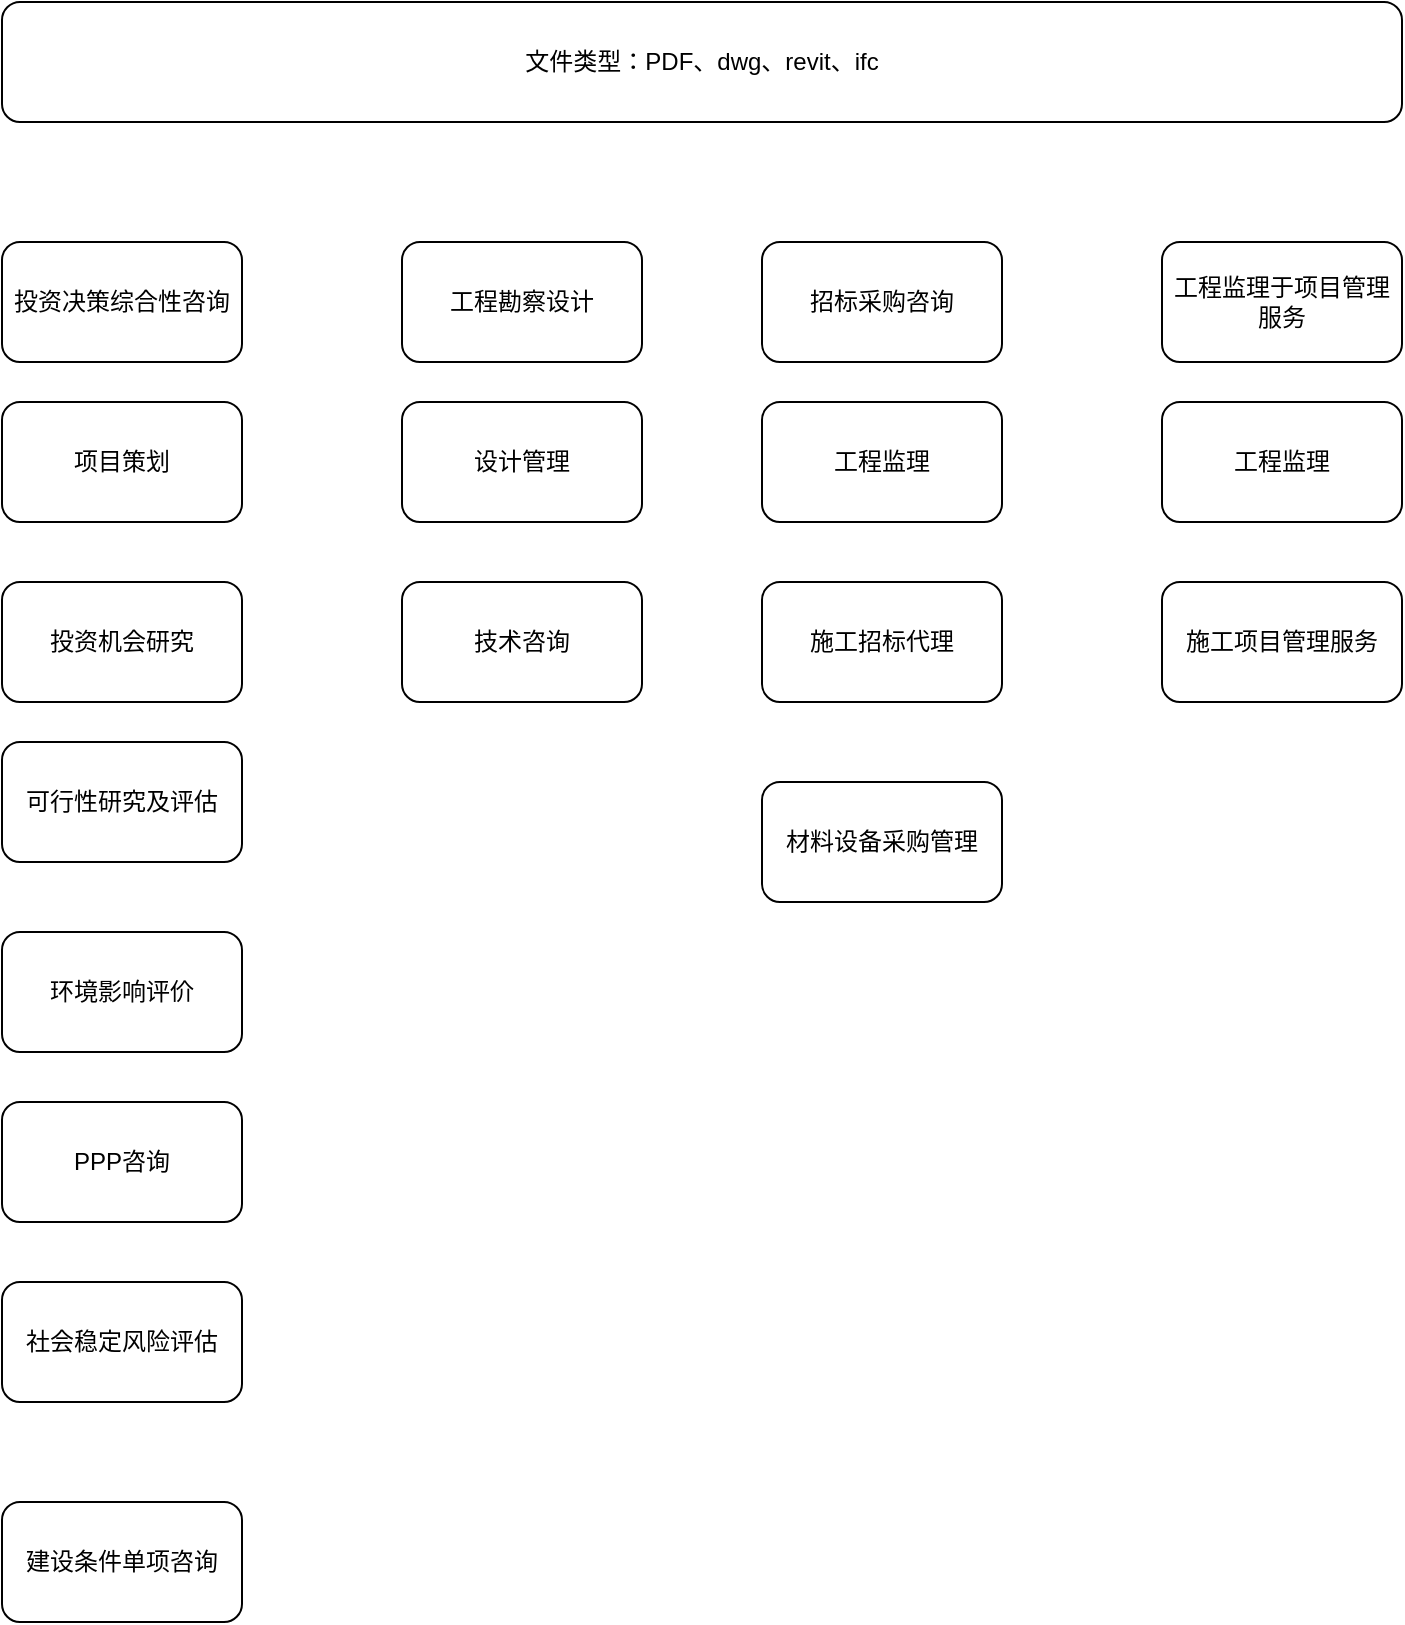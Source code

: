 <mxfile version="21.0.6" type="github">
  <diagram name="第 1 页" id="oCZl_pkfP-L_GXJR5iHR">
    <mxGraphModel dx="1434" dy="754" grid="1" gridSize="10" guides="1" tooltips="1" connect="1" arrows="1" fold="1" page="1" pageScale="1" pageWidth="827" pageHeight="1169" math="0" shadow="0">
      <root>
        <mxCell id="0" />
        <mxCell id="1" parent="0" />
        <mxCell id="isAaHnTiM0ybuFo7a36o-1" value="投资决策综合性咨询" style="rounded=1;whiteSpace=wrap;html=1;" vertex="1" parent="1">
          <mxGeometry x="40" y="180" width="120" height="60" as="geometry" />
        </mxCell>
        <mxCell id="isAaHnTiM0ybuFo7a36o-2" value="项目策划" style="rounded=1;whiteSpace=wrap;html=1;" vertex="1" parent="1">
          <mxGeometry x="40" y="260" width="120" height="60" as="geometry" />
        </mxCell>
        <mxCell id="isAaHnTiM0ybuFo7a36o-3" value="投资机会研究" style="rounded=1;whiteSpace=wrap;html=1;" vertex="1" parent="1">
          <mxGeometry x="40" y="350" width="120" height="60" as="geometry" />
        </mxCell>
        <mxCell id="isAaHnTiM0ybuFo7a36o-4" value="可行性研究及评估" style="rounded=1;whiteSpace=wrap;html=1;" vertex="1" parent="1">
          <mxGeometry x="40" y="430" width="120" height="60" as="geometry" />
        </mxCell>
        <mxCell id="isAaHnTiM0ybuFo7a36o-5" value="环境影响评价" style="rounded=1;whiteSpace=wrap;html=1;" vertex="1" parent="1">
          <mxGeometry x="40" y="525" width="120" height="60" as="geometry" />
        </mxCell>
        <mxCell id="isAaHnTiM0ybuFo7a36o-6" value="PPP咨询" style="rounded=1;whiteSpace=wrap;html=1;" vertex="1" parent="1">
          <mxGeometry x="40" y="610" width="120" height="60" as="geometry" />
        </mxCell>
        <mxCell id="isAaHnTiM0ybuFo7a36o-7" value="社会稳定风险评估" style="rounded=1;whiteSpace=wrap;html=1;" vertex="1" parent="1">
          <mxGeometry x="40" y="700" width="120" height="60" as="geometry" />
        </mxCell>
        <mxCell id="isAaHnTiM0ybuFo7a36o-8" value="建设条件单项咨询" style="rounded=1;whiteSpace=wrap;html=1;" vertex="1" parent="1">
          <mxGeometry x="40" y="810" width="120" height="60" as="geometry" />
        </mxCell>
        <mxCell id="isAaHnTiM0ybuFo7a36o-9" value="工程勘察设计" style="rounded=1;whiteSpace=wrap;html=1;" vertex="1" parent="1">
          <mxGeometry x="240" y="180" width="120" height="60" as="geometry" />
        </mxCell>
        <mxCell id="isAaHnTiM0ybuFo7a36o-10" value="设计管理" style="rounded=1;whiteSpace=wrap;html=1;" vertex="1" parent="1">
          <mxGeometry x="240" y="260" width="120" height="60" as="geometry" />
        </mxCell>
        <mxCell id="isAaHnTiM0ybuFo7a36o-11" value="技术咨询" style="rounded=1;whiteSpace=wrap;html=1;" vertex="1" parent="1">
          <mxGeometry x="240" y="350" width="120" height="60" as="geometry" />
        </mxCell>
        <mxCell id="isAaHnTiM0ybuFo7a36o-12" value="招标采购咨询" style="rounded=1;whiteSpace=wrap;html=1;" vertex="1" parent="1">
          <mxGeometry x="420" y="180" width="120" height="60" as="geometry" />
        </mxCell>
        <mxCell id="isAaHnTiM0ybuFo7a36o-13" value="工程监理" style="rounded=1;whiteSpace=wrap;html=1;" vertex="1" parent="1">
          <mxGeometry x="420" y="260" width="120" height="60" as="geometry" />
        </mxCell>
        <mxCell id="isAaHnTiM0ybuFo7a36o-14" value="施工招标代理" style="rounded=1;whiteSpace=wrap;html=1;" vertex="1" parent="1">
          <mxGeometry x="420" y="350" width="120" height="60" as="geometry" />
        </mxCell>
        <mxCell id="isAaHnTiM0ybuFo7a36o-15" value="材料设备采购管理" style="rounded=1;whiteSpace=wrap;html=1;" vertex="1" parent="1">
          <mxGeometry x="420" y="450" width="120" height="60" as="geometry" />
        </mxCell>
        <mxCell id="isAaHnTiM0ybuFo7a36o-16" value="工程监理于项目管理服务" style="rounded=1;whiteSpace=wrap;html=1;" vertex="1" parent="1">
          <mxGeometry x="620" y="180" width="120" height="60" as="geometry" />
        </mxCell>
        <mxCell id="isAaHnTiM0ybuFo7a36o-17" value="工程监理" style="rounded=1;whiteSpace=wrap;html=1;" vertex="1" parent="1">
          <mxGeometry x="620" y="260" width="120" height="60" as="geometry" />
        </mxCell>
        <mxCell id="isAaHnTiM0ybuFo7a36o-18" value="施工项目管理服务" style="rounded=1;whiteSpace=wrap;html=1;" vertex="1" parent="1">
          <mxGeometry x="620" y="350" width="120" height="60" as="geometry" />
        </mxCell>
        <mxCell id="isAaHnTiM0ybuFo7a36o-19" value="文件类型：PDF、dwg、revit、ifc" style="rounded=1;whiteSpace=wrap;html=1;" vertex="1" parent="1">
          <mxGeometry x="40" y="60" width="700" height="60" as="geometry" />
        </mxCell>
      </root>
    </mxGraphModel>
  </diagram>
</mxfile>
